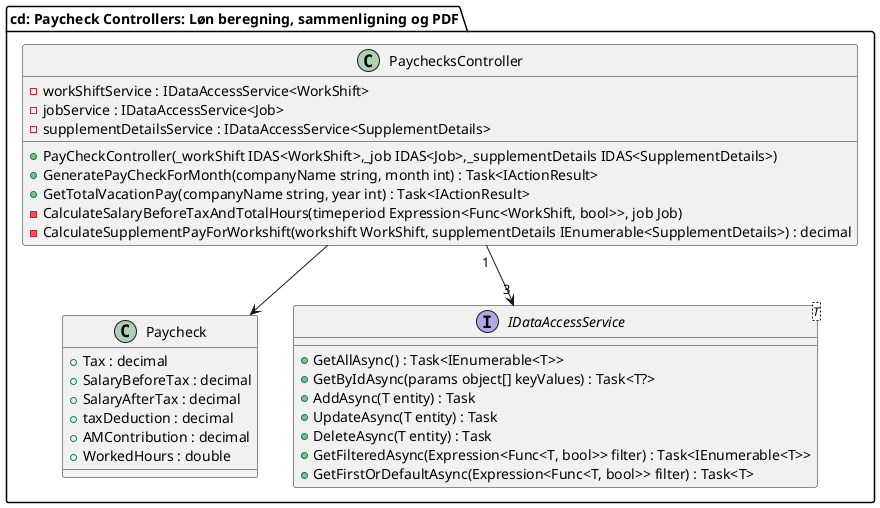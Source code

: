 @startuml
package "cd: Paycheck Controllers: Løn beregning, sammenligning og PDF" {

class PaychecksController {
    - workShiftService : IDataAccessService<WorkShift>
    - jobService : IDataAccessService<Job>
    - supplementDetailsService : IDataAccessService<SupplementDetails>
    + PayCheckController(_workShift IDAS<WorkShift>,_job IDAS<Job>,_supplementDetails IDAS<SupplementDetails>)
    + GeneratePayCheckForMonth(companyName string, month int) : Task<IActionResult>
    + GetTotalVacationPay(companyName string, year int) : Task<IActionResult>
    - CalculateSalaryBeforeTaxAndTotalHours(timeperiod Expression<Func<WorkShift, bool>>, job Job)
    - CalculateSupplementPayForWorkshift(workshift WorkShift, supplementDetails IEnumerable<SupplementDetails>) : decimal

}
class Paycheck {
    + Tax : decimal
    + SalaryBeforeTax : decimal
    + SalaryAfterTax : decimal
    + taxDeduction : decimal
    + AMContribution : decimal
    + WorkedHours : double
}

interface IDataAccessService<T> {
    + GetAllAsync() : Task<IEnumerable<T>>
    + GetByIdAsync(params object[] keyValues) : Task<T?>
    + AddAsync(T entity) : Task
    + UpdateAsync(T entity) : Task
    + DeleteAsync(T entity) : Task
    + GetFilteredAsync(Expression<Func<T, bool>> filter) : Task<IEnumerable<T>>
    + GetFirstOrDefaultAsync(Expression<Func<T, bool>> filter) : Task<T>
}



PaychecksController "1" --> "3" IDataAccessService
PaychecksController --> Paycheck
@enduml
}